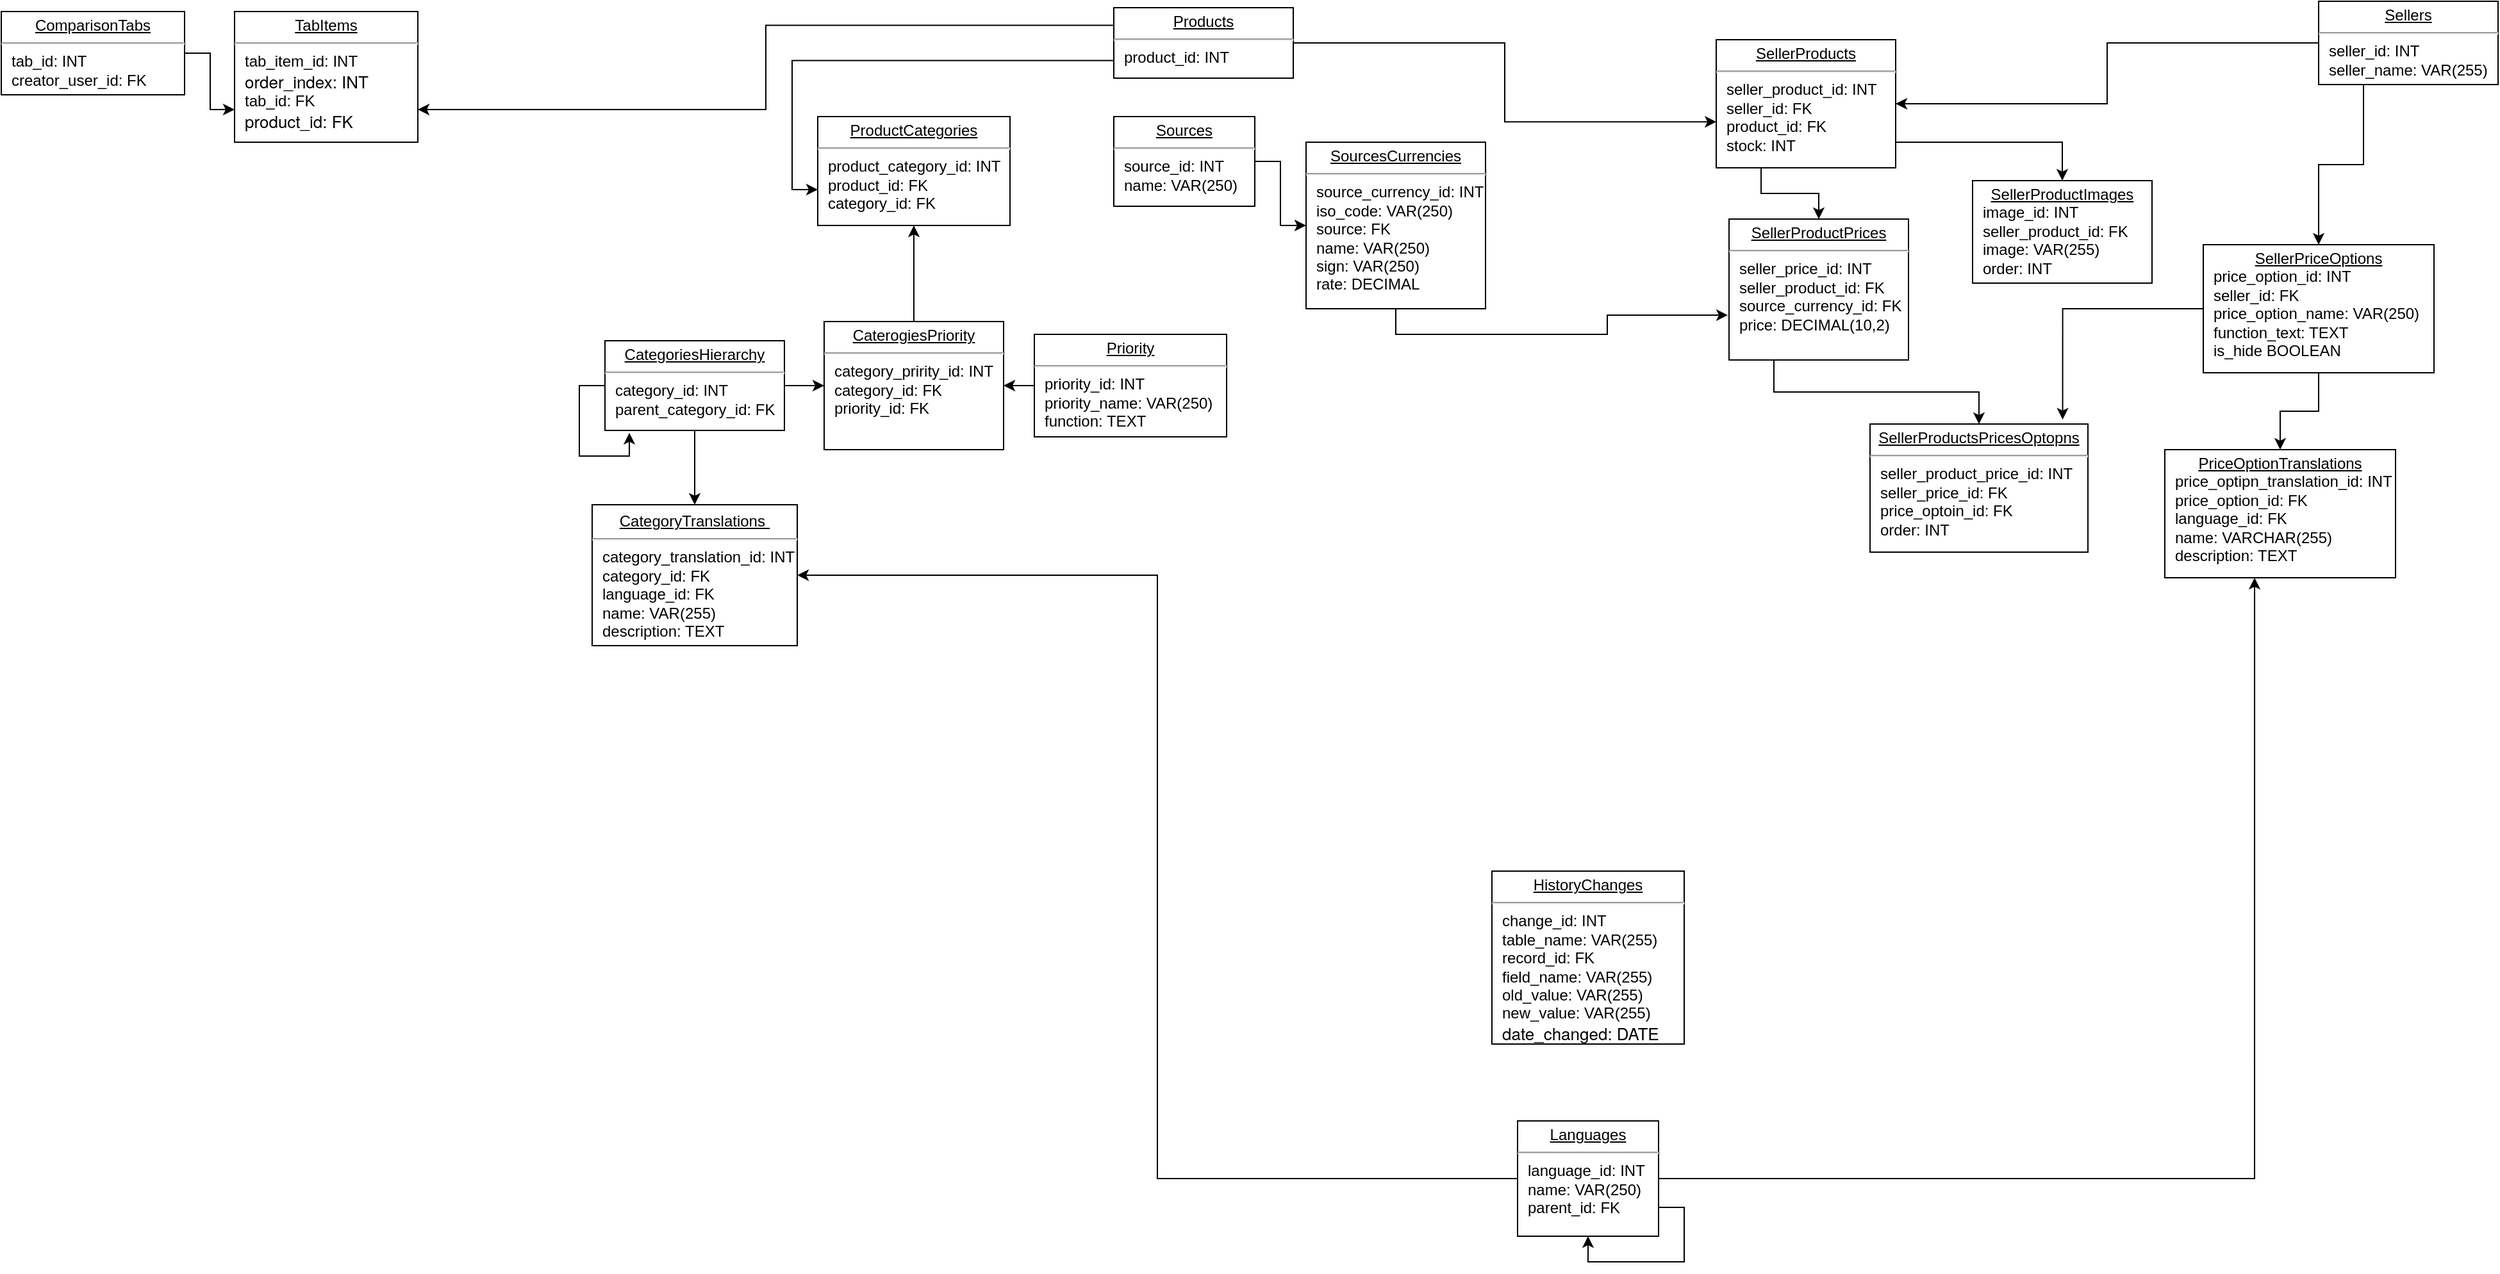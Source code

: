 <mxfile version="23.1.4" type="github">
  <diagram name="Page-1" id="a7904f86-f2b4-8e86-fa97-74104820619b">
    <mxGraphModel dx="2854" dy="533" grid="1" gridSize="13" guides="1" tooltips="1" connect="1" arrows="1" fold="1" page="1" pageScale="1" pageWidth="1920" pageHeight="1200" background="none" math="0" shadow="0">
      <root>
        <mxCell id="0" />
        <mxCell id="1" parent="0" />
        <mxCell id="iq8Mu7efYuqi88I3HLv2-4" style="edgeStyle=orthogonalEdgeStyle;rounded=0;orthogonalLoop=1;jettySize=auto;html=1;exitX=0;exitY=0.25;exitDx=0;exitDy=0;entryX=1;entryY=0.75;entryDx=0;entryDy=0;" edge="1" parent="1" source="24794b860abc3c2d-1" target="iq8Mu7efYuqi88I3HLv2-1">
          <mxGeometry relative="1" as="geometry" />
        </mxCell>
        <mxCell id="24794b860abc3c2d-1" value="&lt;p style=&quot;margin: 0px ; margin-top: 4px ; text-align: center ; text-decoration: underline&quot;&gt;Products&lt;/p&gt;&lt;hr&gt;&lt;p style=&quot;margin: 0px ; margin-left: 8px&quot;&gt;product_id: INT&lt;/p&gt;&lt;p style=&quot;margin: 0px ; margin-left: 8px&quot;&gt;&lt;br&gt;&lt;/p&gt;" style="verticalAlign=top;align=left;overflow=fill;fontSize=12;fontFamily=Helvetica;html=1;rounded=0;shadow=0;comic=0;labelBackgroundColor=none;strokeWidth=1" parent="1" vertex="1">
          <mxGeometry x="10" y="15" width="140" height="55" as="geometry" />
        </mxCell>
        <mxCell id="gQVgTaIHXdBQscYpgulz-22" style="edgeStyle=orthogonalEdgeStyle;rounded=0;orthogonalLoop=1;jettySize=auto;html=1;exitX=0;exitY=0.5;exitDx=0;exitDy=0;entryX=1;entryY=0.5;entryDx=0;entryDy=0;" parent="1" source="24794b860abc3c2d-17" target="24794b860abc3c2d-19" edge="1">
          <mxGeometry relative="1" as="geometry" />
        </mxCell>
        <mxCell id="7KqwkXn7b-6eYXuRpj1w-12" style="edgeStyle=orthogonalEdgeStyle;rounded=0;orthogonalLoop=1;jettySize=auto;html=1;exitX=0.25;exitY=1;exitDx=0;exitDy=0;" parent="1" source="24794b860abc3c2d-17" target="gQVgTaIHXdBQscYpgulz-9" edge="1">
          <mxGeometry relative="1" as="geometry" />
        </mxCell>
        <mxCell id="24794b860abc3c2d-17" value="&lt;p style=&quot;margin: 0px ; margin-top: 4px ; text-align: center ; text-decoration: underline&quot;&gt;Sellers&lt;/p&gt;&lt;hr&gt;&lt;p style=&quot;margin: 0px ; margin-left: 8px&quot;&gt;seller_id: INT&lt;/p&gt;&lt;p style=&quot;margin: 0px ; margin-left: 8px&quot;&gt;seller_name: VAR(255)&lt;/p&gt;&lt;p style=&quot;margin: 0px ; margin-left: 8px&quot;&gt;&lt;br&gt;&lt;/p&gt;" style="verticalAlign=top;align=left;overflow=fill;fontSize=12;fontFamily=Helvetica;html=1;rounded=0;shadow=0;comic=0;labelBackgroundColor=none;strokeWidth=1" parent="1" vertex="1">
          <mxGeometry x="950" y="10" width="140" height="65" as="geometry" />
        </mxCell>
        <mxCell id="gQVgTaIHXdBQscYpgulz-5" value="" style="edgeStyle=orthogonalEdgeStyle;rounded=0;orthogonalLoop=1;jettySize=auto;html=1;" parent="1" source="24794b860abc3c2d-19" target="gQVgTaIHXdBQscYpgulz-4" edge="1">
          <mxGeometry relative="1" as="geometry">
            <Array as="points">
              <mxPoint x="750" y="120" />
            </Array>
          </mxGeometry>
        </mxCell>
        <mxCell id="7KqwkXn7b-6eYXuRpj1w-1" style="edgeStyle=orthogonalEdgeStyle;rounded=0;orthogonalLoop=1;jettySize=auto;html=1;exitX=0.25;exitY=1;exitDx=0;exitDy=0;" parent="1" source="24794b860abc3c2d-19" target="gQVgTaIHXdBQscYpgulz-23" edge="1">
          <mxGeometry relative="1" as="geometry" />
        </mxCell>
        <mxCell id="24794b860abc3c2d-19" value="&lt;p style=&quot;margin: 0px ; margin-top: 4px ; text-align: center ; text-decoration: underline&quot;&gt;SellerProducts&lt;/p&gt;&lt;hr&gt;&lt;p style=&quot;margin: 0px ; margin-left: 8px&quot;&gt;seller_product_id: INT&lt;/p&gt;&lt;p style=&quot;margin: 0px ; margin-left: 8px&quot;&gt;seller_id: FK&lt;/p&gt;&lt;p style=&quot;margin: 0px ; margin-left: 8px&quot;&gt;product_id: FK&lt;/p&gt;&lt;p style=&quot;margin: 0px ; margin-left: 8px&quot;&gt;stock: INT&lt;/p&gt;&lt;p style=&quot;margin: 0px ; margin-left: 8px&quot;&gt;&lt;br&gt;&lt;/p&gt;" style="verticalAlign=top;align=left;overflow=fill;fontSize=12;fontFamily=Helvetica;html=1;rounded=0;shadow=0;comic=0;labelBackgroundColor=none;strokeWidth=1;" parent="1" vertex="1">
          <mxGeometry x="480" y="40" width="140" height="100" as="geometry" />
        </mxCell>
        <mxCell id="gQVgTaIHXdBQscYpgulz-4" value="&lt;p style=&quot;margin: 0px ; margin-top: 4px ; text-align: center ; text-decoration: underline&quot;&gt;SellerProductImages&lt;/p&gt;&lt;p style=&quot;margin: 0px ; margin-left: 8px&quot;&gt;image_id: INT&lt;/p&gt;&lt;p style=&quot;margin: 0px ; margin-left: 8px&quot;&gt;seller_product_id: FK&lt;/p&gt;&lt;p style=&quot;margin: 0px ; margin-left: 8px&quot;&gt;image: VAR(255)&lt;/p&gt;&lt;p style=&quot;margin: 0px ; margin-left: 8px&quot;&gt;order: INT&lt;br&gt;&lt;/p&gt;&lt;p style=&quot;margin: 0px ; margin-left: 8px&quot;&gt;&lt;br&gt;&lt;/p&gt;" style="verticalAlign=top;align=left;overflow=fill;fontSize=12;fontFamily=Helvetica;html=1;rounded=0;shadow=0;comic=0;labelBackgroundColor=none;strokeWidth=1;" parent="1" vertex="1">
          <mxGeometry x="680" y="150" width="140" height="80" as="geometry" />
        </mxCell>
        <mxCell id="gQVgTaIHXdBQscYpgulz-15" value="" style="edgeStyle=orthogonalEdgeStyle;rounded=0;orthogonalLoop=1;jettySize=auto;html=1;" parent="1" source="gQVgTaIHXdBQscYpgulz-9" target="gQVgTaIHXdBQscYpgulz-13" edge="1">
          <mxGeometry relative="1" as="geometry" />
        </mxCell>
        <mxCell id="gQVgTaIHXdBQscYpgulz-9" value="&lt;p style=&quot;margin: 0px ; margin-top: 4px ; text-align: center ; text-decoration: underline&quot;&gt;SellerPriceOptions&lt;/p&gt;&lt;p style=&quot;margin: 0px ; margin-left: 8px&quot;&gt;price_option_id: INT&lt;/p&gt;&lt;p style=&quot;margin: 0px ; margin-left: 8px&quot;&gt;seller_id: FK&lt;br&gt;&lt;/p&gt;&lt;p style=&quot;margin: 0px ; margin-left: 8px&quot;&gt;price_option_name: VAR(250)&lt;/p&gt;&lt;p style=&quot;margin: 0px ; margin-left: 8px&quot;&gt;function_text: TEXT&lt;br&gt;&lt;/p&gt;&lt;p style=&quot;margin: 0px ; margin-left: 8px&quot;&gt;is_hide BOOLEAN&lt;br&gt;&lt;/p&gt;&lt;p style=&quot;margin: 0px ; margin-left: 8px&quot;&gt;&lt;span style=&quot;font-family: &amp;quot;Helvetica Neue&amp;quot;; font-size: 13px;&quot;&gt;&amp;nbsp;&lt;/span&gt;&lt;/p&gt;&lt;p style=&quot;margin: 0px ; margin-left: 8px&quot;&gt;&lt;br&gt;&lt;/p&gt;&lt;p style=&quot;margin: 0px ; margin-left: 8px&quot;&gt;&lt;br&gt;&lt;/p&gt;" style="verticalAlign=top;align=left;overflow=fill;fontSize=12;fontFamily=Helvetica;html=1;rounded=0;shadow=0;comic=0;labelBackgroundColor=none;strokeWidth=1;" parent="1" vertex="1">
          <mxGeometry x="860" y="200" width="180" height="100" as="geometry" />
        </mxCell>
        <mxCell id="gQVgTaIHXdBQscYpgulz-13" value="&lt;p style=&quot;margin: 0px ; margin-top: 4px ; text-align: center ; text-decoration: underline&quot;&gt;PriceOptionTranslations&lt;/p&gt;&lt;p style=&quot;margin: 0px ; margin-left: 8px&quot;&gt;price_optipn_translation_id: INT&lt;/p&gt;&lt;p style=&quot;margin: 0px ; margin-left: 8px&quot;&gt;price_option_id: FK&lt;/p&gt;&lt;p style=&quot;margin: 0px ; margin-left: 8px&quot;&gt;language_id: FK&lt;/p&gt;&lt;p style=&quot;margin: 0px ; margin-left: 8px&quot;&gt;name: VARCHAR(255)&lt;br&gt;&lt;/p&gt;&lt;p style=&quot;margin: 0px ; margin-left: 8px&quot;&gt;description: TEXT&lt;br&gt;&lt;/p&gt;&lt;p style=&quot;margin: 0px ; margin-left: 8px&quot;&gt;&lt;span style=&quot;font-family: &amp;quot;Helvetica Neue&amp;quot;; font-size: 13px;&quot;&gt;&amp;nbsp;&lt;/span&gt;&lt;/p&gt;&lt;p style=&quot;margin: 0px ; margin-left: 8px&quot;&gt;&lt;br&gt;&lt;/p&gt;&lt;p style=&quot;margin: 0px ; margin-left: 8px&quot;&gt;&lt;br&gt;&lt;/p&gt;" style="verticalAlign=top;align=left;overflow=fill;fontSize=12;fontFamily=Helvetica;html=1;rounded=0;shadow=0;comic=0;labelBackgroundColor=none;strokeWidth=1;" parent="1" vertex="1">
          <mxGeometry x="830" y="360" width="180" height="100" as="geometry" />
        </mxCell>
        <mxCell id="gQVgTaIHXdBQscYpgulz-19" style="edgeStyle=orthogonalEdgeStyle;rounded=0;orthogonalLoop=1;jettySize=auto;html=1;exitX=1;exitY=0.5;exitDx=0;exitDy=0;entryX=0.001;entryY=0.641;entryDx=0;entryDy=0;entryPerimeter=0;" parent="1" source="24794b860abc3c2d-1" target="24794b860abc3c2d-19" edge="1">
          <mxGeometry relative="1" as="geometry" />
        </mxCell>
        <mxCell id="7KqwkXn7b-6eYXuRpj1w-10" style="edgeStyle=orthogonalEdgeStyle;rounded=0;orthogonalLoop=1;jettySize=auto;html=1;exitX=0.25;exitY=1;exitDx=0;exitDy=0;" parent="1" source="gQVgTaIHXdBQscYpgulz-23" target="7KqwkXn7b-6eYXuRpj1w-7" edge="1">
          <mxGeometry relative="1" as="geometry" />
        </mxCell>
        <mxCell id="gQVgTaIHXdBQscYpgulz-23" value="&lt;p style=&quot;margin: 0px ; margin-top: 4px ; text-align: center ; text-decoration: underline&quot;&gt;SellerProductPrices&lt;/p&gt;&lt;hr&gt;&lt;p style=&quot;margin: 0px ; margin-left: 8px&quot;&gt;seller_price_id: INT&lt;/p&gt;&lt;p style=&quot;margin: 0px ; margin-left: 8px&quot;&gt;seller_product_id: FK&lt;/p&gt;&lt;p style=&quot;margin: 0px ; margin-left: 8px&quot;&gt;source_currency_id: FK&lt;/p&gt;&lt;p style=&quot;margin: 0px ; margin-left: 8px&quot;&gt;price: DECIMAL(10,2)&lt;br&gt;&lt;/p&gt;&lt;p style=&quot;margin: 0px ; margin-left: 8px&quot;&gt;&lt;br&gt;&lt;/p&gt;" style="verticalAlign=top;align=left;overflow=fill;fontSize=12;fontFamily=Helvetica;html=1;rounded=0;shadow=0;comic=0;labelBackgroundColor=none;strokeWidth=1;" parent="1" vertex="1">
          <mxGeometry x="490" y="180" width="140" height="110" as="geometry" />
        </mxCell>
        <mxCell id="7KqwkXn7b-6eYXuRpj1w-3" value="&lt;p style=&quot;margin: 0px ; margin-top: 4px ; text-align: center ; text-decoration: underline&quot;&gt;SourcesCurrencies&lt;/p&gt;&lt;hr&gt;&lt;p style=&quot;margin: 0px ; margin-left: 8px&quot;&gt;source_currency_id: INT&lt;/p&gt;&lt;p style=&quot;margin: 0px ; margin-left: 8px&quot;&gt;iso_code:&amp;nbsp;VAR(250)&lt;/p&gt;&lt;p style=&quot;margin: 0px ; margin-left: 8px&quot;&gt;source: FK&lt;/p&gt;&lt;p style=&quot;margin: 0px ; margin-left: 8px&quot;&gt;name:&amp;nbsp;VAR(250)&lt;/p&gt;&lt;p style=&quot;margin: 0px ; margin-left: 8px&quot;&gt;sign: VAR(250)&lt;/p&gt;&lt;p style=&quot;margin: 0px ; margin-left: 8px&quot;&gt;rate:&amp;nbsp;DECIMAL&lt;/p&gt;&lt;p style=&quot;margin: 0px ; margin-left: 8px&quot;&gt;&lt;br&gt;&lt;/p&gt;&lt;p style=&quot;margin: 0px ; margin-left: 8px&quot;&gt;&lt;br&gt;&lt;/p&gt;" style="verticalAlign=top;align=left;overflow=fill;fontSize=12;fontFamily=Helvetica;html=1;rounded=0;shadow=0;comic=0;labelBackgroundColor=none;strokeWidth=1;" parent="1" vertex="1">
          <mxGeometry x="160" y="120" width="140" height="130" as="geometry" />
        </mxCell>
        <mxCell id="7KqwkXn7b-6eYXuRpj1w-5" style="edgeStyle=orthogonalEdgeStyle;rounded=0;orthogonalLoop=1;jettySize=auto;html=1;exitX=0.5;exitY=1;exitDx=0;exitDy=0;entryX=-0.007;entryY=0.682;entryDx=0;entryDy=0;entryPerimeter=0;" parent="1" source="7KqwkXn7b-6eYXuRpj1w-3" target="gQVgTaIHXdBQscYpgulz-23" edge="1">
          <mxGeometry relative="1" as="geometry" />
        </mxCell>
        <mxCell id="7KqwkXn7b-6eYXuRpj1w-7" value="&lt;p style=&quot;margin: 0px ; margin-top: 4px ; text-align: center ; text-decoration: underline&quot;&gt;SellerProductsPricesOptopns&lt;/p&gt;&lt;hr&gt;&lt;p style=&quot;margin: 0px ; margin-left: 8px&quot;&gt;seller_product_price_id: INT&lt;/p&gt;&lt;p style=&quot;margin: 0px ; margin-left: 8px&quot;&gt;seller_price_id: FK&lt;/p&gt;&lt;p style=&quot;margin: 0px ; margin-left: 8px&quot;&gt;price_optoin_id: FK&lt;/p&gt;&lt;p style=&quot;margin: 0px ; margin-left: 8px&quot;&gt;order: INT&lt;/p&gt;" style="verticalAlign=top;align=left;overflow=fill;fontSize=12;fontFamily=Helvetica;html=1;rounded=0;shadow=0;comic=0;labelBackgroundColor=none;strokeWidth=1;" parent="1" vertex="1">
          <mxGeometry x="600" y="340" width="170" height="100" as="geometry" />
        </mxCell>
        <mxCell id="7KqwkXn7b-6eYXuRpj1w-13" style="edgeStyle=orthogonalEdgeStyle;rounded=0;orthogonalLoop=1;jettySize=auto;html=1;exitX=0;exitY=0.5;exitDx=0;exitDy=0;entryX=0.884;entryY=-0.035;entryDx=0;entryDy=0;entryPerimeter=0;" parent="1" source="gQVgTaIHXdBQscYpgulz-9" target="7KqwkXn7b-6eYXuRpj1w-7" edge="1">
          <mxGeometry relative="1" as="geometry" />
        </mxCell>
        <mxCell id="zj1vimmM5nZFjZrBFN-3-3" style="edgeStyle=orthogonalEdgeStyle;rounded=0;orthogonalLoop=1;jettySize=auto;html=1;exitX=1;exitY=0.5;exitDx=0;exitDy=0;entryX=0;entryY=0.5;entryDx=0;entryDy=0;" parent="1" source="zj1vimmM5nZFjZrBFN-3-1" target="7KqwkXn7b-6eYXuRpj1w-3" edge="1">
          <mxGeometry relative="1" as="geometry" />
        </mxCell>
        <mxCell id="zj1vimmM5nZFjZrBFN-3-1" value="&lt;p style=&quot;margin: 0px ; margin-top: 4px ; text-align: center ; text-decoration: underline&quot;&gt;Sources&lt;/p&gt;&lt;hr&gt;&lt;p style=&quot;margin: 0px ; margin-left: 8px&quot;&gt;source_id: INT&lt;/p&gt;&lt;p style=&quot;margin: 0px ; margin-left: 8px&quot;&gt;name:&amp;nbsp;VAR(250)&lt;/p&gt;&lt;p style=&quot;margin: 0px ; margin-left: 8px&quot;&gt;&lt;br&gt;&lt;/p&gt;&lt;p style=&quot;margin: 0px ; margin-left: 8px&quot;&gt;&lt;br&gt;&lt;/p&gt;" style="verticalAlign=top;align=left;overflow=fill;fontSize=12;fontFamily=Helvetica;html=1;rounded=0;shadow=0;comic=0;labelBackgroundColor=none;strokeWidth=1;" parent="1" vertex="1">
          <mxGeometry x="10" y="100" width="110" height="70" as="geometry" />
        </mxCell>
        <mxCell id="ROwXW8XsKwfAIt8MIKDt-27" style="edgeStyle=orthogonalEdgeStyle;rounded=0;orthogonalLoop=1;jettySize=auto;html=1;exitX=0;exitY=0.5;exitDx=0;exitDy=0;entryX=1;entryY=0.5;entryDx=0;entryDy=0;" parent="1" source="ROwXW8XsKwfAIt8MIKDt-1" target="ROwXW8XsKwfAIt8MIKDt-19" edge="1">
          <mxGeometry relative="1" as="geometry" />
        </mxCell>
        <mxCell id="ROwXW8XsKwfAIt8MIKDt-1" value="&lt;p style=&quot;margin: 0px ; margin-top: 4px ; text-align: center ; text-decoration: underline&quot;&gt;Languages&lt;/p&gt;&lt;hr&gt;&lt;p style=&quot;margin: 0px ; margin-left: 8px&quot;&gt;language_id: INT&lt;/p&gt;&lt;p style=&quot;margin: 0px ; margin-left: 8px&quot;&gt;name:&amp;nbsp;VAR(250)&lt;/p&gt;&lt;p style=&quot;margin: 0px ; margin-left: 8px&quot;&gt;parent_id: FK&lt;/p&gt;&lt;p style=&quot;margin: 0px ; margin-left: 8px&quot;&gt;&lt;br&gt;&lt;/p&gt;&lt;p style=&quot;margin: 0px ; margin-left: 8px&quot;&gt;&lt;br&gt;&lt;/p&gt;" style="verticalAlign=top;align=left;overflow=fill;fontSize=12;fontFamily=Helvetica;html=1;rounded=0;shadow=0;comic=0;labelBackgroundColor=none;strokeWidth=1;" parent="1" vertex="1">
          <mxGeometry x="325" y="884" width="110" height="90" as="geometry" />
        </mxCell>
        <mxCell id="ROwXW8XsKwfAIt8MIKDt-8" style="edgeStyle=orthogonalEdgeStyle;rounded=0;orthogonalLoop=1;jettySize=auto;html=1;exitX=1;exitY=0.75;exitDx=0;exitDy=0;entryX=0.5;entryY=1;entryDx=0;entryDy=0;" parent="1" source="ROwXW8XsKwfAIt8MIKDt-1" target="ROwXW8XsKwfAIt8MIKDt-1" edge="1">
          <mxGeometry relative="1" as="geometry" />
        </mxCell>
        <mxCell id="ROwXW8XsKwfAIt8MIKDt-18" style="edgeStyle=orthogonalEdgeStyle;rounded=0;orthogonalLoop=1;jettySize=auto;html=1;exitX=1;exitY=0.5;exitDx=0;exitDy=0;" parent="1" source="ROwXW8XsKwfAIt8MIKDt-9" target="ROwXW8XsKwfAIt8MIKDt-15" edge="1">
          <mxGeometry relative="1" as="geometry" />
        </mxCell>
        <mxCell id="ROwXW8XsKwfAIt8MIKDt-20" value="" style="edgeStyle=orthogonalEdgeStyle;rounded=0;orthogonalLoop=1;jettySize=auto;html=1;" parent="1" source="ROwXW8XsKwfAIt8MIKDt-9" target="ROwXW8XsKwfAIt8MIKDt-19" edge="1">
          <mxGeometry relative="1" as="geometry" />
        </mxCell>
        <mxCell id="ROwXW8XsKwfAIt8MIKDt-9" value="&lt;p style=&quot;margin: 0px ; margin-top: 4px ; text-align: center ; text-decoration: underline&quot;&gt;CategoriesHierarchy&lt;/p&gt;&lt;hr&gt;&lt;p style=&quot;margin: 0px ; margin-left: 8px&quot;&gt;category_id: INT&lt;/p&gt;&lt;p style=&quot;margin: 0px ; margin-left: 8px&quot;&gt;parent_category_id: FK&lt;/p&gt;&lt;p style=&quot;margin: 0px ; margin-left: 8px&quot;&gt;&lt;br&gt;&lt;/p&gt;" style="verticalAlign=top;align=left;overflow=fill;fontSize=12;fontFamily=Helvetica;html=1;rounded=0;shadow=0;comic=0;labelBackgroundColor=none;strokeWidth=1;" parent="1" vertex="1">
          <mxGeometry x="-387" y="275" width="140" height="70" as="geometry" />
        </mxCell>
        <mxCell id="ROwXW8XsKwfAIt8MIKDt-11" style="edgeStyle=orthogonalEdgeStyle;rounded=0;orthogonalLoop=1;jettySize=auto;html=1;exitX=0;exitY=0.5;exitDx=0;exitDy=0;entryX=0.136;entryY=1.027;entryDx=0;entryDy=0;entryPerimeter=0;" parent="1" source="ROwXW8XsKwfAIt8MIKDt-9" target="ROwXW8XsKwfAIt8MIKDt-9" edge="1">
          <mxGeometry relative="1" as="geometry" />
        </mxCell>
        <mxCell id="ROwXW8XsKwfAIt8MIKDt-17" style="edgeStyle=orthogonalEdgeStyle;rounded=0;orthogonalLoop=1;jettySize=auto;html=1;exitX=0;exitY=0.5;exitDx=0;exitDy=0;" parent="1" source="ROwXW8XsKwfAIt8MIKDt-12" target="ROwXW8XsKwfAIt8MIKDt-15" edge="1">
          <mxGeometry relative="1" as="geometry" />
        </mxCell>
        <mxCell id="ROwXW8XsKwfAIt8MIKDt-12" value="&lt;p style=&quot;margin: 0px ; margin-top: 4px ; text-align: center ; text-decoration: underline&quot;&gt;Priority&lt;/p&gt;&lt;hr&gt;&lt;p style=&quot;margin: 0px ; margin-left: 8px&quot;&gt;priority_id: INT&lt;/p&gt;&lt;p style=&quot;margin: 0px ; margin-left: 8px&quot;&gt;priority_name: VAR(250)&lt;/p&gt;&lt;p style=&quot;margin: 0px ; margin-left: 8px&quot;&gt;function: TEXT&lt;/p&gt;&lt;p style=&quot;margin: 0px ; margin-left: 8px&quot;&gt;&lt;br&gt;&lt;/p&gt;" style="verticalAlign=top;align=left;overflow=fill;fontSize=12;fontFamily=Helvetica;html=1;rounded=0;shadow=0;comic=0;labelBackgroundColor=none;strokeWidth=1;" parent="1" vertex="1">
          <mxGeometry x="-52" y="270" width="150" height="80" as="geometry" />
        </mxCell>
        <mxCell id="ROwXW8XsKwfAIt8MIKDt-25" value="" style="edgeStyle=orthogonalEdgeStyle;rounded=0;orthogonalLoop=1;jettySize=auto;html=1;" parent="1" source="ROwXW8XsKwfAIt8MIKDt-15" target="ROwXW8XsKwfAIt8MIKDt-24" edge="1">
          <mxGeometry relative="1" as="geometry" />
        </mxCell>
        <mxCell id="ROwXW8XsKwfAIt8MIKDt-15" value="&lt;p style=&quot;margin: 0px ; margin-top: 4px ; text-align: center ; text-decoration: underline&quot;&gt;CaterogiesPriority&lt;/p&gt;&lt;hr&gt;&lt;p style=&quot;margin: 0px ; margin-left: 8px&quot;&gt;category_pririty_id: INT&lt;/p&gt;&lt;p style=&quot;margin: 0px ; margin-left: 8px&quot;&gt;category_id: FK&lt;/p&gt;&lt;p style=&quot;margin: 0px ; margin-left: 8px&quot;&gt;priority_id: FK&lt;/p&gt;&lt;p style=&quot;margin: 0px ; margin-left: 8px&quot;&gt;&lt;br&gt;&lt;/p&gt;&lt;p style=&quot;margin: 0px ; margin-left: 8px&quot;&gt;&lt;br&gt;&lt;/p&gt;" style="verticalAlign=top;align=left;overflow=fill;fontSize=12;fontFamily=Helvetica;html=1;rounded=0;shadow=0;comic=0;labelBackgroundColor=none;strokeWidth=1;" parent="1" vertex="1">
          <mxGeometry x="-216" y="260" width="140" height="100" as="geometry" />
        </mxCell>
        <mxCell id="ROwXW8XsKwfAIt8MIKDt-19" value="&lt;p style=&quot;margin: 0px ; margin-top: 4px ; text-align: center ; text-decoration: underline&quot;&gt;CategoryTranslations&lt;span style=&quot;font-family: &amp;quot;Helvetica Neue&amp;quot;; font-size: 13px; text-align: left;&quot;&gt;&amp;nbsp;&lt;/span&gt;&lt;/p&gt;&lt;hr&gt;&lt;p style=&quot;margin: 0px ; margin-left: 8px&quot;&gt;category_translation_id: INT&lt;/p&gt;&lt;p style=&quot;margin: 0px ; margin-left: 8px&quot;&gt;category_id: FK&lt;/p&gt;&lt;p style=&quot;margin: 0px ; margin-left: 8px&quot;&gt;language_id: FK&lt;/p&gt;&lt;p style=&quot;margin: 0px ; margin-left: 8px&quot;&gt;name: VAR(255)&lt;/p&gt;&lt;p style=&quot;margin: 0px ; margin-left: 8px&quot;&gt;description: TEXT&lt;/p&gt;&lt;p style=&quot;margin: 0px ; margin-left: 8px&quot;&gt;&lt;br&gt;&lt;/p&gt;&lt;p style=&quot;margin: 0px ; margin-left: 8px&quot;&gt;&lt;br&gt;&lt;/p&gt;" style="verticalAlign=top;align=left;overflow=fill;fontSize=12;fontFamily=Helvetica;html=1;rounded=0;shadow=0;comic=0;labelBackgroundColor=none;strokeWidth=1;" parent="1" vertex="1">
          <mxGeometry x="-397" y="403" width="160" height="110" as="geometry" />
        </mxCell>
        <mxCell id="ROwXW8XsKwfAIt8MIKDt-24" value="&lt;p style=&quot;margin: 0px ; margin-top: 4px ; text-align: center ; text-decoration: underline&quot;&gt;ProductCategories&lt;/p&gt;&lt;hr&gt;&lt;p style=&quot;margin: 0px ; margin-left: 8px&quot;&gt;product_category_id: INT&lt;/p&gt;&lt;p style=&quot;margin: 0px ; margin-left: 8px&quot;&gt;product_id: FK&lt;/p&gt;&lt;p style=&quot;margin: 0px ; margin-left: 8px&quot;&gt;category_id: FK&lt;/p&gt;&lt;p style=&quot;margin: 0px ; margin-left: 8px&quot;&gt;&lt;br&gt;&lt;/p&gt;&lt;p style=&quot;margin: 0px ; margin-left: 8px&quot;&gt;&lt;br&gt;&lt;/p&gt;" style="verticalAlign=top;align=left;overflow=fill;fontSize=12;fontFamily=Helvetica;html=1;rounded=0;shadow=0;comic=0;labelBackgroundColor=none;strokeWidth=1;" parent="1" vertex="1">
          <mxGeometry x="-221" y="100" width="150" height="85" as="geometry" />
        </mxCell>
        <mxCell id="ROwXW8XsKwfAIt8MIKDt-26" style="edgeStyle=orthogonalEdgeStyle;rounded=0;orthogonalLoop=1;jettySize=auto;html=1;exitX=0;exitY=0.75;exitDx=0;exitDy=0;entryX=0;entryY=0.671;entryDx=0;entryDy=0;entryPerimeter=0;" parent="1" source="24794b860abc3c2d-1" target="ROwXW8XsKwfAIt8MIKDt-24" edge="1">
          <mxGeometry relative="1" as="geometry" />
        </mxCell>
        <mxCell id="ROwXW8XsKwfAIt8MIKDt-28" style="edgeStyle=orthogonalEdgeStyle;rounded=0;orthogonalLoop=1;jettySize=auto;html=1;exitX=1;exitY=0.5;exitDx=0;exitDy=0;entryX=0.389;entryY=1;entryDx=0;entryDy=0;entryPerimeter=0;" parent="1" source="ROwXW8XsKwfAIt8MIKDt-1" target="gQVgTaIHXdBQscYpgulz-13" edge="1">
          <mxGeometry relative="1" as="geometry" />
        </mxCell>
        <mxCell id="e9Vk4nUFhCXfcX9aXlqa-1" value="&lt;p style=&quot;margin: 0px ; margin-top: 4px ; text-align: center ; text-decoration: underline&quot;&gt;HistoryChanges&lt;/p&gt;&lt;hr&gt;&lt;p style=&quot;margin: 0px ; margin-left: 8px&quot;&gt;change_id: INT&lt;/p&gt;&lt;p style=&quot;margin: 0px ; margin-left: 8px&quot;&gt;table_name: VAR(255)&lt;/p&gt;&lt;p style=&quot;margin: 0px ; margin-left: 8px&quot;&gt;record_id: FK&lt;/p&gt;&lt;p style=&quot;margin: 0px ; margin-left: 8px&quot;&gt;field_name: VAR(255)&lt;/p&gt;&lt;p style=&quot;margin: 0px ; margin-left: 8px&quot;&gt;old_value: VAR(255)&lt;/p&gt;&lt;p style=&quot;margin: 0px ; margin-left: 8px&quot;&gt;new_value: VAR(255)&lt;/p&gt;&lt;p style=&quot;margin: 0px ; margin-left: 8px&quot;&gt;&lt;span style=&quot;font-family: &amp;quot;Helvetica Neue&amp;quot;; font-size: 13px;&quot;&gt;date_changed: DATE&lt;/span&gt;&lt;/p&gt;&lt;p style=&quot;margin: 0px ; margin-left: 8px&quot;&gt;&lt;br&gt;&lt;/p&gt;&lt;p style=&quot;margin: 0px ; margin-left: 8px&quot;&gt;&lt;br&gt;&lt;/p&gt;" style="verticalAlign=top;align=left;overflow=fill;fontSize=12;fontFamily=Helvetica;html=1;rounded=0;shadow=0;comic=0;labelBackgroundColor=none;strokeWidth=1;" parent="1" vertex="1">
          <mxGeometry x="305" y="689" width="150" height="135" as="geometry" />
        </mxCell>
        <mxCell id="iq8Mu7efYuqi88I3HLv2-5" style="edgeStyle=orthogonalEdgeStyle;rounded=0;orthogonalLoop=1;jettySize=auto;html=1;exitX=1;exitY=0.5;exitDx=0;exitDy=0;entryX=0;entryY=0.75;entryDx=0;entryDy=0;" edge="1" parent="1" source="e9Vk4nUFhCXfcX9aXlqa-3" target="iq8Mu7efYuqi88I3HLv2-1">
          <mxGeometry relative="1" as="geometry" />
        </mxCell>
        <mxCell id="e9Vk4nUFhCXfcX9aXlqa-3" value="&lt;p style=&quot;margin: 0px ; margin-top: 4px ; text-align: center ; text-decoration: underline&quot;&gt;ComparisonTabs&lt;/p&gt;&lt;hr&gt;&lt;p style=&quot;margin: 0px ; margin-left: 8px&quot;&gt;tab_id: INT&lt;/p&gt;&lt;p style=&quot;margin: 0px ; margin-left: 8px&quot;&gt;creator_user_id: FK&lt;/p&gt;&lt;p style=&quot;margin: 0px ; margin-left: 8px&quot;&gt;&lt;br&gt;&lt;/p&gt;&lt;p style=&quot;margin: 0px ; margin-left: 8px&quot;&gt;&lt;br&gt;&lt;/p&gt;" style="verticalAlign=top;align=left;overflow=fill;fontSize=12;fontFamily=Helvetica;html=1;rounded=0;shadow=0;comic=0;labelBackgroundColor=none;strokeWidth=1;" parent="1" vertex="1">
          <mxGeometry x="-858" y="18" width="143" height="65" as="geometry" />
        </mxCell>
        <mxCell id="iq8Mu7efYuqi88I3HLv2-1" value="&lt;p style=&quot;margin: 0px ; margin-top: 4px ; text-align: center ; text-decoration: underline&quot;&gt;TabItems&lt;/p&gt;&lt;hr&gt;&lt;p style=&quot;margin: 0px ; margin-left: 8px&quot;&gt;tab_item_id: INT&lt;/p&gt;&lt;p style=&quot;margin: 0px ; margin-left: 8px&quot;&gt;&lt;span style=&quot;font-family: &amp;quot;Helvetica Neue&amp;quot;; font-size: 13px;&quot;&gt;order_index: INT&lt;/span&gt;&lt;/p&gt;&lt;p style=&quot;margin: 0px ; margin-left: 8px&quot;&gt;tab_id: FK&lt;/p&gt;&lt;p style=&quot;margin: 0px ; margin-left: 8px&quot;&gt;&lt;span style=&quot;font-family: &amp;quot;Helvetica Neue&amp;quot;; font-size: 13px;&quot;&gt;product_id: FK&lt;/span&gt;&lt;/p&gt;&lt;p style=&quot;margin: 0px ; margin-left: 8px&quot;&gt;&lt;span style=&quot;font-family: &amp;quot;Helvetica Neue&amp;quot;; font-size: 13px;&quot;&gt;&lt;br&gt;&lt;/span&gt;&lt;/p&gt;&lt;p style=&quot;margin: 0px ; margin-left: 8px&quot;&gt;&lt;br&gt;&lt;/p&gt;&lt;p style=&quot;margin: 0px ; margin-left: 8px&quot;&gt;&lt;br&gt;&lt;/p&gt;" style="verticalAlign=top;align=left;overflow=fill;fontSize=12;fontFamily=Helvetica;html=1;rounded=0;shadow=0;comic=0;labelBackgroundColor=none;strokeWidth=1;" vertex="1" parent="1">
          <mxGeometry x="-676" y="18" width="143" height="102" as="geometry" />
        </mxCell>
      </root>
    </mxGraphModel>
  </diagram>
</mxfile>
